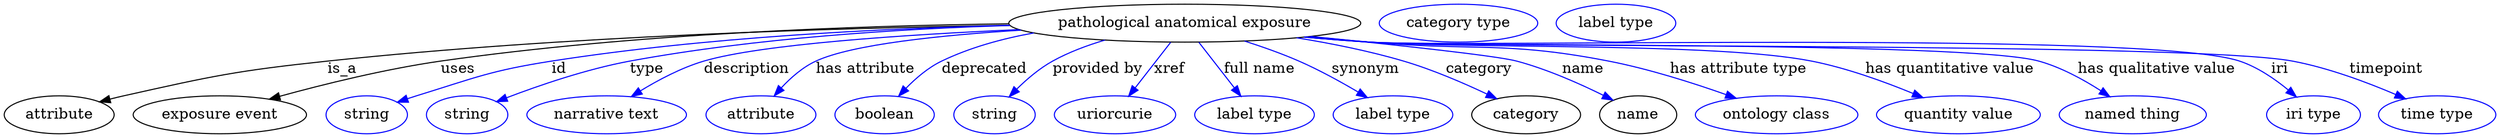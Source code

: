 digraph {
	graph [bb="0,0,2354.2,123"];
	node [label="\N"];
	"pathological anatomical exposure"	[height=0.5,
		label="pathological anatomical exposure",
		pos="1114,105",
		width=4.6218];
	attribute	[height=0.5,
		pos="51.995,18",
		width=1.4443];
	"pathological anatomical exposure" -> attribute	[label=is_a,
		lp="323,61.5",
		pos="e,90.238,30.319 948.59,102.76 785.54,100.14 529.5,92.266 309,69 221.15,59.73 199.22,55.217 113,36 108.83,35.072 104.53,34.034 100.22,\
32.942"];
	"exposure event"	[height=0.5,
		pos="204,18",
		width=2.2748];
	"pathological anatomical exposure" -> "exposure event"	[label=uses,
		lp="433.5,61.5",
		pos="e,251.33,32.705 947.72,104.06 806.01,102.1 597.25,94.469 417,69 363.55,61.448 303.8,46.873 261.22,35.399"];
	id	[color=blue,
		height=0.5,
		label=string,
		pos="342,18",
		width=1.0652];
	"pathological anatomical exposure" -> id	[color=blue,
		label=id,
		lp="524,61.5",
		pos="e,371.23,29.732 948.36,102.96 828.02,100.1 661.6,91.801 517,69 469.27,61.475 416.12,45.101 381.06,33.134",
		style=solid];
	type	[color=blue,
		height=0.5,
		label=string,
		pos="437,18",
		width=1.0652];
	"pathological anatomical exposure" -> type	[color=blue,
		label=type,
		lp="606,61.5",
		pos="e,464.9,30.564 948.41,102.98 844.67,99.87 708.62,91.273 590,69 549.48,61.392 504.84,45.947 474.3,34.224",
		style=solid];
	description	[color=blue,
		height=0.5,
		label="narrative text",
		pos="569,18",
		width=2.0943];
	"pathological anatomical exposure" -> description	[color=blue,
		label=description,
		lp="700.5,61.5",
		pos="e,592.09,35.322 957.23,98.949 848.53,94.111 713.97,85.089 660,69 639.15,62.787 617.74,51.324 600.93,40.94",
		style=solid];
	"has attribute"	[color=blue,
		height=0.5,
		label=attribute,
		pos="714,18",
		width=1.4443];
	"pathological anatomical exposure" -> "has attribute"	[color=blue,
		label="has attribute",
		lp="812,61.5",
		pos="e,726.24,35.962 958.59,98.444 882.14,93.715 799.19,85.003 765,69 752.71,63.251 741.62,53.288 732.93,43.761",
		style=solid];
	deprecated	[color=blue,
		height=0.5,
		label=boolean,
		pos="831,18",
		width=1.2999];
	"pathological anatomical exposure" -> deprecated	[color=blue,
		label=deprecated,
		lp="924.5,61.5",
		pos="e,843.97,35.714 995,92.411 949.65,86.638 904.05,78.78 884,69 871.43,62.876 859.85,52.727 850.73,43.167",
		style=solid];
	"provided by"	[color=blue,
		height=0.5,
		label=string,
		pos="934,18",
		width=1.0652];
	"pathological anatomical exposure" -> "provided by"	[color=blue,
		label="provided by",
		lp="1031.5,61.5",
		pos="e,947.9,35.107 1038.4,88.917 1021.5,83.916 1004.2,77.402 989,69 976.52,62.098 964.57,51.842 955.02,42.412",
		style=solid];
	xref	[color=blue,
		height=0.5,
		label=uriorcurie,
		pos="1048,18",
		width=1.5887];
	"pathological anatomical exposure" -> xref	[color=blue,
		label=xref,
		lp="1099.5,61.5",
		pos="e,1060.9,35.597 1100.6,86.799 1091,74.426 1077.9,57.555 1067.2,43.738",
		style=solid];
	"full name"	[color=blue,
		height=0.5,
		label="label type",
		pos="1180,18",
		width=1.5707];
	"pathological anatomical exposure" -> "full name"	[color=blue,
		label="full name",
		lp="1184.5,61.5",
		pos="e,1167.1,35.597 1127.4,86.799 1137,74.426 1150.1,57.555 1160.8,43.738",
		style=solid];
	synonym	[color=blue,
		height=0.5,
		label="label type",
		pos="1311,18",
		width=1.5707];
	"pathological anatomical exposure" -> synonym	[color=blue,
		label=synonym,
		lp="1285,61.5",
		pos="e,1286.7,34.366 1170.6,87.998 1187.4,82.623 1205.7,76.153 1222,69 1241.2,60.605 1261.6,49.311 1278,39.582",
		style=solid];
	category	[height=0.5,
		pos="1437,18",
		width=1.4263];
	"pathological anatomical exposure" -> category	[color=blue,
		label=category,
		lp="1392.5,61.5",
		pos="e,1409.1,33.279 1219.9,91.094 1252.7,85.77 1288.7,78.551 1321,69 1348.2,60.954 1377.6,48.254 1400,37.667",
		style=solid];
	name	[height=0.5,
		pos="1543,18",
		width=1.011];
	"pathological anatomical exposure" -> name	[color=blue,
		label=name,
		lp="1491,61.5",
		pos="e,1519.1,31.922 1233.3,92.43 1314,84.309 1409.1,74.034 1428,69 1456.7,61.344 1487.5,47.637 1510,36.509",
		style=solid];
	"has attribute type"	[color=blue,
		height=0.5,
		label="ontology class",
		pos="1674,18",
		width=2.1304];
	"pathological anatomical exposure" -> "has attribute type"	[color=blue,
		label="has attribute type",
		lp="1638,61.5",
		pos="e,1635.7,33.706 1232.1,92.244 1251.1,90.433 1270.6,88.626 1289,87 1389.4,78.128 1416.1,88.235 1515,69 1553.1,61.598 1594.8,48.246 \
1626,37.201",
		style=solid];
	"has quantitative value"	[color=blue,
		height=0.5,
		label="quantity value",
		pos="1846,18",
		width=2.1484];
	"pathological anatomical exposure" -> "has quantitative value"	[color=blue,
		label="has quantitative value",
		lp="1838,61.5",
		pos="e,1812.5,34.278 1228.8,91.96 1248.8,90.11 1269.5,88.365 1289,87 1381.7,80.503 1615.8,86.94 1707,69 1740.2,62.477 1776,49.416 1803,\
38.279",
		style=solid];
	"has qualitative value"	[color=blue,
		height=0.5,
		label="named thing",
		pos="2011,18",
		width=1.9318];
	"pathological anatomical exposure" -> "has qualitative value"	[color=blue,
		label="has qualitative value",
		lp="2033.5,61.5",
		pos="e,1989.3,35.181 1227.8,91.805 1248.2,89.949 1269.2,88.242 1289,87 1359.2,82.596 1854.2,87.777 1922,69 1942.9,63.214 1964.1,51.538 \
1980.6,40.924",
		style=solid];
	iri	[color=blue,
		height=0.5,
		label="iri type",
		pos="2182,18",
		width=1.2277];
	"pathological anatomical exposure" -> iri	[color=blue,
		label=iri,
		lp="2150,61.5",
		pos="e,2165.8,34.95 1227.3,91.739 1247.8,89.878 1269,88.186 1289,87 1380.3,81.574 2025.2,97.864 2112,69 2129,63.356 2145.4,52.049 2158,\
41.614",
		style=solid];
	timepoint	[color=blue,
		height=0.5,
		label="time type",
		pos="2299,18",
		width=1.5346];
	"pathological anatomical exposure" -> timepoint	[color=blue,
		label=timepoint,
		lp="2251,61.5",
		pos="e,2269.1,33.185 1226.9,91.761 1247.5,89.885 1268.9,88.182 1289,87 1385.8,81.306 2066.6,86.873 2162,69 2196,62.623 2232.8,48.798 \
2259.6,37.298",
		style=solid];
	"named thing_category"	[color=blue,
		height=0.5,
		label="category type",
		pos="1373,105",
		width=2.0762];
	attribute_name	[color=blue,
		height=0.5,
		label="label type",
		pos="1522,105",
		width=1.5707];
}
